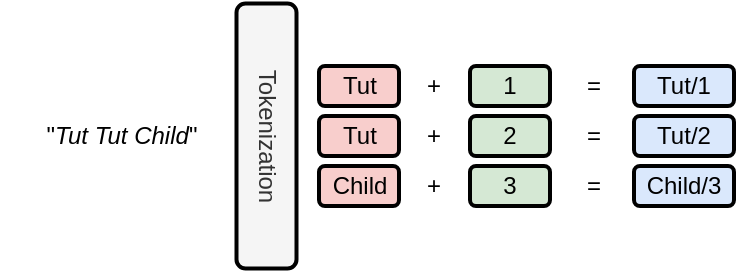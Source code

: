 <mxfile version="24.2.3" type="device">
  <diagram name="Pagina-1" id="PNE2myZaPq-YDNeh5gzV">
    <mxGraphModel dx="1033" dy="373" grid="1" gridSize="10" guides="1" tooltips="1" connect="1" arrows="1" fold="1" page="1" pageScale="1" pageWidth="1500" pageHeight="500" math="0" shadow="0">
      <root>
        <mxCell id="0" />
        <mxCell id="1" parent="0" />
        <mxCell id="eshKHlF4IlTojMyeIxbB-1" value="&quot;&lt;i style=&quot;font-size: 12px;&quot;&gt;Tut Tut Child&lt;/i&gt;&quot;" style="text;html=1;align=center;verticalAlign=middle;whiteSpace=wrap;rounded=0;fontSize=12;" parent="1" vertex="1">
          <mxGeometry x="703.75" y="160" width="120" height="30" as="geometry" />
        </mxCell>
        <mxCell id="eshKHlF4IlTojMyeIxbB-2" value="Tokenization" style="rounded=1;whiteSpace=wrap;html=1;fillColor=#f5f5f5;fontColor=#333333;strokeColor=default;strokeWidth=2;rotation=90;" parent="1" vertex="1">
          <mxGeometry x="770" y="160" width="132.5" height="30" as="geometry" />
        </mxCell>
        <mxCell id="eshKHlF4IlTojMyeIxbB-3" value="Tut" style="rounded=1;whiteSpace=wrap;html=1;fillColor=#f8cecc;strokeColor=default;strokeWidth=2;" parent="1" vertex="1">
          <mxGeometry x="862.5" y="140" width="40" height="20" as="geometry" />
        </mxCell>
        <mxCell id="eshKHlF4IlTojMyeIxbB-4" value="Tut" style="rounded=1;whiteSpace=wrap;html=1;fillColor=#f8cecc;strokeColor=default;strokeWidth=2;" parent="1" vertex="1">
          <mxGeometry x="862.5" y="165" width="40" height="20" as="geometry" />
        </mxCell>
        <mxCell id="eshKHlF4IlTojMyeIxbB-5" value="Child" style="rounded=1;whiteSpace=wrap;html=1;fillColor=#f8cecc;strokeColor=default;strokeWidth=2;" parent="1" vertex="1">
          <mxGeometry x="862.5" y="190" width="40" height="20" as="geometry" />
        </mxCell>
        <mxCell id="eshKHlF4IlTojMyeIxbB-6" value="+" style="text;html=1;align=center;verticalAlign=middle;whiteSpace=wrap;rounded=0;" parent="1" vertex="1">
          <mxGeometry x="890" y="135" width="60" height="30" as="geometry" />
        </mxCell>
        <mxCell id="eshKHlF4IlTojMyeIxbB-7" value="+" style="text;html=1;align=center;verticalAlign=middle;whiteSpace=wrap;rounded=0;" parent="1" vertex="1">
          <mxGeometry x="890" y="160" width="60" height="30" as="geometry" />
        </mxCell>
        <mxCell id="eshKHlF4IlTojMyeIxbB-8" value="+" style="text;html=1;align=center;verticalAlign=middle;whiteSpace=wrap;rounded=0;" parent="1" vertex="1">
          <mxGeometry x="890" y="185" width="60" height="30" as="geometry" />
        </mxCell>
        <mxCell id="eshKHlF4IlTojMyeIxbB-9" value="1" style="rounded=1;whiteSpace=wrap;html=1;fillColor=#d5e8d4;strokeColor=default;strokeWidth=2;" parent="1" vertex="1">
          <mxGeometry x="938" y="140" width="40" height="20" as="geometry" />
        </mxCell>
        <mxCell id="eshKHlF4IlTojMyeIxbB-10" value="2" style="rounded=1;whiteSpace=wrap;html=1;fillColor=#d5e8d4;strokeColor=default;strokeWidth=2;" parent="1" vertex="1">
          <mxGeometry x="938" y="165" width="40" height="20" as="geometry" />
        </mxCell>
        <mxCell id="eshKHlF4IlTojMyeIxbB-11" value="3" style="rounded=1;whiteSpace=wrap;html=1;fillColor=#d5e8d4;strokeColor=default;strokeWidth=2;" parent="1" vertex="1">
          <mxGeometry x="938" y="190" width="40" height="20" as="geometry" />
        </mxCell>
        <mxCell id="eshKHlF4IlTojMyeIxbB-12" value="=" style="text;html=1;align=center;verticalAlign=middle;whiteSpace=wrap;rounded=0;" parent="1" vertex="1">
          <mxGeometry x="970" y="135" width="60" height="30" as="geometry" />
        </mxCell>
        <mxCell id="eshKHlF4IlTojMyeIxbB-13" value="=" style="text;html=1;align=center;verticalAlign=middle;whiteSpace=wrap;rounded=0;" parent="1" vertex="1">
          <mxGeometry x="970" y="160" width="60" height="30" as="geometry" />
        </mxCell>
        <mxCell id="eshKHlF4IlTojMyeIxbB-14" value="=" style="text;html=1;align=center;verticalAlign=middle;whiteSpace=wrap;rounded=0;" parent="1" vertex="1">
          <mxGeometry x="970" y="185" width="60" height="30" as="geometry" />
        </mxCell>
        <mxCell id="eshKHlF4IlTojMyeIxbB-15" value="Child/3" style="rounded=1;whiteSpace=wrap;html=1;fillColor=#dae8fc;strokeColor=default;strokeWidth=2;" parent="1" vertex="1">
          <mxGeometry x="1020" y="190" width="50" height="20" as="geometry" />
        </mxCell>
        <mxCell id="eshKHlF4IlTojMyeIxbB-17" value="Tut/2" style="rounded=1;whiteSpace=wrap;html=1;fillColor=#dae8fc;strokeColor=default;strokeWidth=2;" parent="1" vertex="1">
          <mxGeometry x="1020" y="165" width="50" height="20" as="geometry" />
        </mxCell>
        <mxCell id="eshKHlF4IlTojMyeIxbB-18" value="Tut/1" style="rounded=1;whiteSpace=wrap;html=1;fillColor=#dae8fc;strokeColor=default;strokeWidth=2;" parent="1" vertex="1">
          <mxGeometry x="1020" y="140" width="50" height="20" as="geometry" />
        </mxCell>
      </root>
    </mxGraphModel>
  </diagram>
</mxfile>
